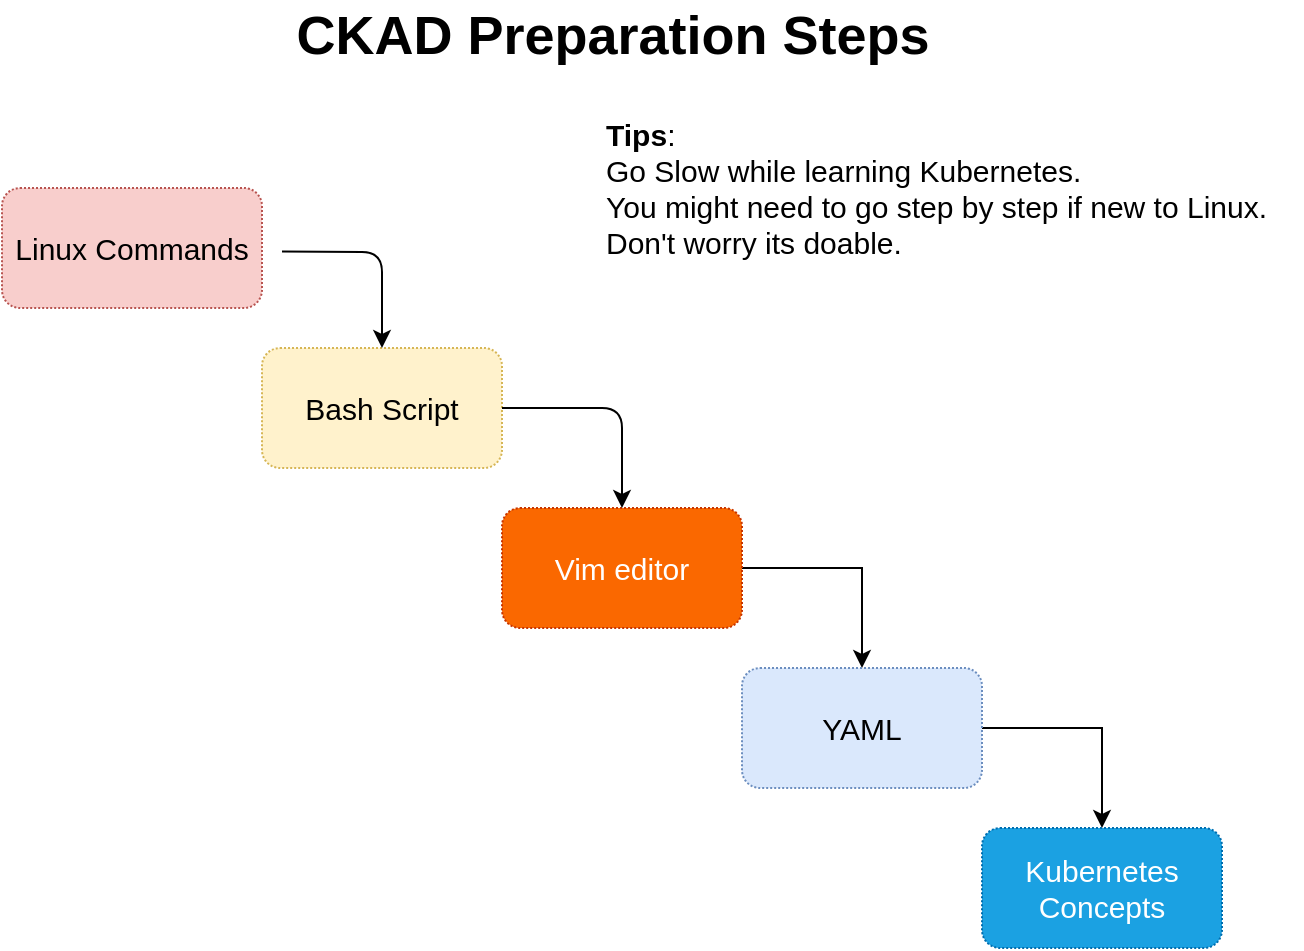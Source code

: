 <mxfile version="14.4.2" type="github">
  <diagram id="rNpvPLMPBks3BJ-8ZiGd" name="Page-1">
    <mxGraphModel dx="1038" dy="644" grid="1" gridSize="10" guides="1" tooltips="1" connect="1" arrows="1" fold="1" page="1" pageScale="1" pageWidth="850" pageHeight="1100" math="0" shadow="0">
      <root>
        <mxCell id="0" />
        <mxCell id="1" parent="0" />
        <mxCell id="7qTpZ0EzGEeg1P1_YbdB-1" value="&lt;font style=&quot;font-size: 27px&quot;&gt;&lt;b&gt;CKAD Preparation Steps&lt;/b&gt;&lt;/font&gt;" style="text;html=1;resizable=0;autosize=0;align=center;verticalAlign=middle;points=[];rounded=2;dashed=1;dashPattern=1 1;arcSize=0;labelBackgroundColor=#ffffff;spacingTop=16;spacingBottom=9;shadow=1;" vertex="1" parent="1">
          <mxGeometry x="250" y="30" width="330" height="20" as="geometry" />
        </mxCell>
        <mxCell id="7qTpZ0EzGEeg1P1_YbdB-2" value="&lt;font style=&quot;font-size: 15px&quot;&gt;Linux Commands&lt;/font&gt;" style="rounded=1;whiteSpace=wrap;html=1;dashed=1;dashPattern=1 1;fillColor=#f8cecc;strokeColor=#b85450;" vertex="1" parent="1">
          <mxGeometry x="110" y="120" width="130" height="60" as="geometry" />
        </mxCell>
        <mxCell id="7qTpZ0EzGEeg1P1_YbdB-3" value="&lt;font style=&quot;font-size: 15px&quot;&gt;Bash Script&lt;/font&gt;" style="rounded=1;whiteSpace=wrap;html=1;dashed=1;dashPattern=1 1;fillColor=#fff2cc;strokeColor=#d6b656;" vertex="1" parent="1">
          <mxGeometry x="240" y="200" width="120" height="60" as="geometry" />
        </mxCell>
        <mxCell id="7qTpZ0EzGEeg1P1_YbdB-13" style="edgeStyle=orthogonalEdgeStyle;rounded=0;orthogonalLoop=1;jettySize=auto;html=1;exitX=1;exitY=0.5;exitDx=0;exitDy=0;entryX=0.5;entryY=0;entryDx=0;entryDy=0;" edge="1" parent="1" source="7qTpZ0EzGEeg1P1_YbdB-4" target="7qTpZ0EzGEeg1P1_YbdB-5">
          <mxGeometry relative="1" as="geometry" />
        </mxCell>
        <mxCell id="7qTpZ0EzGEeg1P1_YbdB-4" value="&lt;font style=&quot;font-size: 15px&quot;&gt;Vim editor&lt;/font&gt;" style="rounded=1;whiteSpace=wrap;html=1;dashed=1;dashPattern=1 1;fillColor=#fa6800;strokeColor=#C73500;fontColor=#ffffff;" vertex="1" parent="1">
          <mxGeometry x="360" y="280" width="120" height="60" as="geometry" />
        </mxCell>
        <mxCell id="7qTpZ0EzGEeg1P1_YbdB-14" style="edgeStyle=orthogonalEdgeStyle;rounded=0;orthogonalLoop=1;jettySize=auto;html=1;exitX=1;exitY=0.5;exitDx=0;exitDy=0;entryX=0.5;entryY=0;entryDx=0;entryDy=0;" edge="1" parent="1" source="7qTpZ0EzGEeg1P1_YbdB-5" target="7qTpZ0EzGEeg1P1_YbdB-6">
          <mxGeometry relative="1" as="geometry" />
        </mxCell>
        <mxCell id="7qTpZ0EzGEeg1P1_YbdB-5" value="&lt;font style=&quot;font-size: 15px&quot;&gt;YAML&lt;/font&gt;" style="rounded=1;whiteSpace=wrap;html=1;dashed=1;dashPattern=1 1;fillColor=#dae8fc;strokeColor=#6c8ebf;" vertex="1" parent="1">
          <mxGeometry x="480" y="360" width="120" height="60" as="geometry" />
        </mxCell>
        <mxCell id="7qTpZ0EzGEeg1P1_YbdB-6" value="&lt;font style=&quot;font-size: 15px&quot;&gt;Kubernetes Concepts&lt;/font&gt;" style="rounded=1;whiteSpace=wrap;html=1;dashed=1;dashPattern=1 1;fillColor=#1ba1e2;strokeColor=#006EAF;fontColor=#ffffff;" vertex="1" parent="1">
          <mxGeometry x="600" y="440" width="120" height="60" as="geometry" />
        </mxCell>
        <mxCell id="7qTpZ0EzGEeg1P1_YbdB-9" value="" style="endArrow=classic;html=1;exitX=1.077;exitY=0.53;exitDx=0;exitDy=0;exitPerimeter=0;entryX=0.5;entryY=0;entryDx=0;entryDy=0;" edge="1" parent="1" source="7qTpZ0EzGEeg1P1_YbdB-2" target="7qTpZ0EzGEeg1P1_YbdB-3">
          <mxGeometry width="50" height="50" relative="1" as="geometry">
            <mxPoint x="240" y="200" as="sourcePoint" />
            <mxPoint x="290" y="150" as="targetPoint" />
            <Array as="points">
              <mxPoint x="300" y="152" />
            </Array>
          </mxGeometry>
        </mxCell>
        <mxCell id="7qTpZ0EzGEeg1P1_YbdB-10" value="" style="endArrow=classic;html=1;exitX=1;exitY=0.5;exitDx=0;exitDy=0;entryX=0.5;entryY=0;entryDx=0;entryDy=0;" edge="1" parent="1" source="7qTpZ0EzGEeg1P1_YbdB-3" target="7qTpZ0EzGEeg1P1_YbdB-4">
          <mxGeometry width="50" height="50" relative="1" as="geometry">
            <mxPoint x="360" y="260" as="sourcePoint" />
            <mxPoint x="410" y="210" as="targetPoint" />
            <Array as="points">
              <mxPoint x="420" y="230" />
            </Array>
          </mxGeometry>
        </mxCell>
        <mxCell id="7qTpZ0EzGEeg1P1_YbdB-17" value="&lt;b&gt;Tips&lt;/b&gt;:&amp;nbsp;&lt;br style=&quot;font-size: 15px&quot;&gt;Go Slow while learning Kubernetes.&amp;nbsp;&lt;br style=&quot;font-size: 15px&quot;&gt;You might need to go step by step if new to Linux. &lt;br style=&quot;font-size: 15px&quot;&gt;&lt;div style=&quot;font-size: 15px&quot;&gt;&lt;span style=&quot;font-size: 15px&quot;&gt;Don&#39;t worry its doable.&lt;/span&gt;&lt;/div&gt;" style="text;html=1;align=left;verticalAlign=middle;resizable=0;points=[];autosize=1;fontSize=15;" vertex="1" parent="1">
          <mxGeometry x="410" y="80" width="350" height="80" as="geometry" />
        </mxCell>
      </root>
    </mxGraphModel>
  </diagram>
</mxfile>
